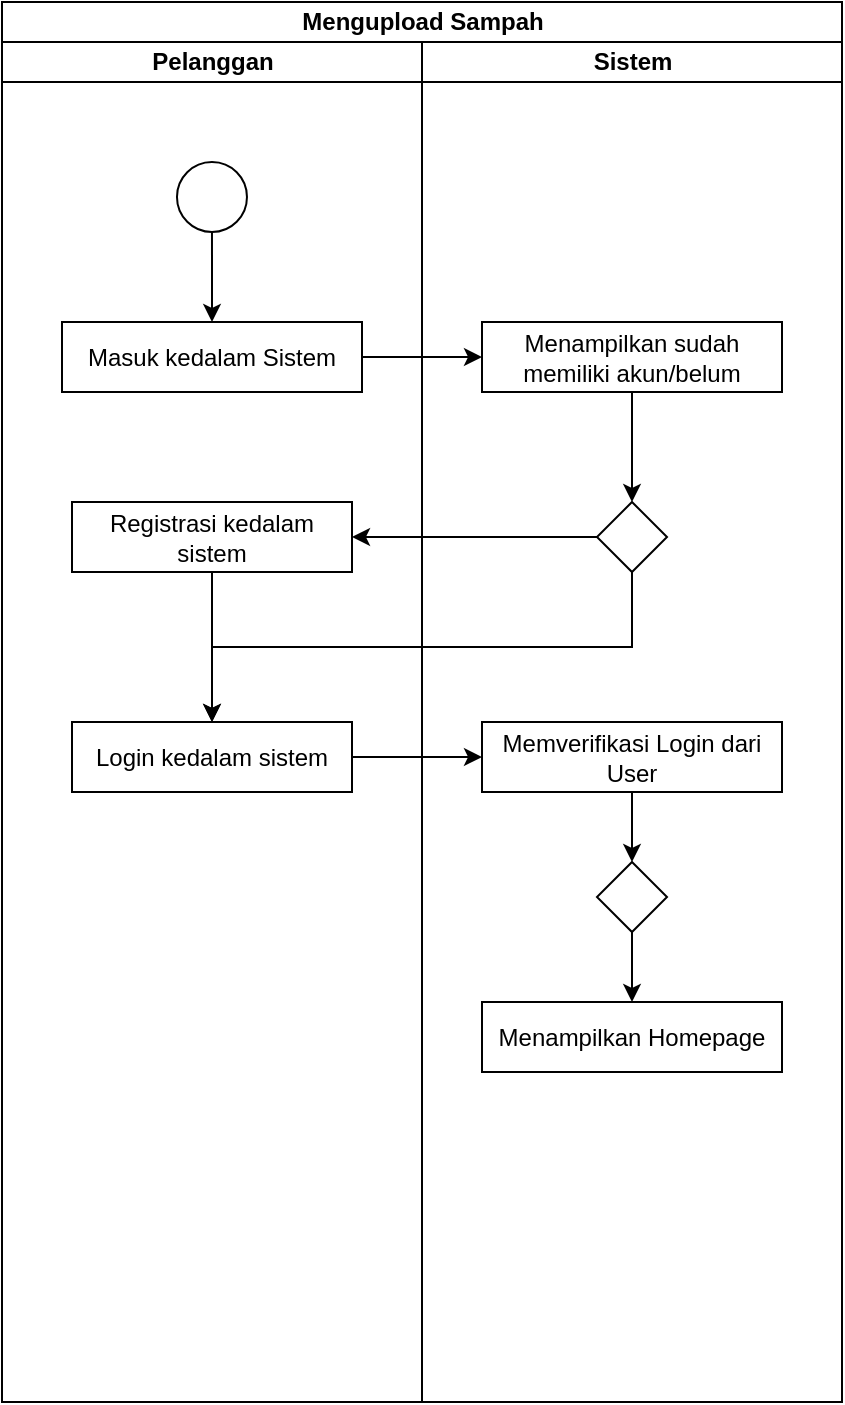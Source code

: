 <mxfile version="26.1.0">
  <diagram name="Page-1" id="mbjbCVjUmtGmrmKF8iUb">
    <mxGraphModel dx="1195" dy="685" grid="1" gridSize="10" guides="1" tooltips="1" connect="1" arrows="1" fold="1" page="1" pageScale="1" pageWidth="850" pageHeight="1100" math="0" shadow="0">
      <root>
        <mxCell id="0" />
        <mxCell id="1" parent="0" />
        <mxCell id="8aT4Ja42kQLnV3SQWfkH-2" value="Mengupload Sampah" style="swimlane;childLayout=stackLayout;resizeParent=1;resizeParentMax=0;startSize=20;html=1;" vertex="1" parent="1">
          <mxGeometry x="160.0" width="420" height="700" as="geometry" />
        </mxCell>
        <mxCell id="8aT4Ja42kQLnV3SQWfkH-3" value="Pelanggan" style="swimlane;startSize=20;html=1;" vertex="1" parent="8aT4Ja42kQLnV3SQWfkH-2">
          <mxGeometry y="20" width="210" height="680" as="geometry" />
        </mxCell>
        <mxCell id="8aT4Ja42kQLnV3SQWfkH-4" value="Sistem" style="swimlane;startSize=20;html=1;" vertex="1" parent="8aT4Ja42kQLnV3SQWfkH-2">
          <mxGeometry x="210" y="20" width="210" height="680" as="geometry" />
        </mxCell>
        <mxCell id="8aT4Ja42kQLnV3SQWfkH-6" value="" style="ellipse;whiteSpace=wrap;html=1;aspect=fixed;" vertex="1" parent="8aT4Ja42kQLnV3SQWfkH-4">
          <mxGeometry x="-122.51" y="60" width="35" height="35" as="geometry" />
        </mxCell>
        <mxCell id="8aT4Ja42kQLnV3SQWfkH-18" style="edgeStyle=orthogonalEdgeStyle;rounded=0;orthogonalLoop=1;jettySize=auto;html=1;entryX=0.5;entryY=0;entryDx=0;entryDy=0;" edge="1" parent="8aT4Ja42kQLnV3SQWfkH-4" source="8aT4Ja42kQLnV3SQWfkH-6" target="8aT4Ja42kQLnV3SQWfkH-17">
          <mxGeometry relative="1" as="geometry" />
        </mxCell>
        <mxCell id="8aT4Ja42kQLnV3SQWfkH-17" value="Masuk kedalam Sistem" style="whiteSpace=wrap;html=1;" vertex="1" parent="8aT4Ja42kQLnV3SQWfkH-4">
          <mxGeometry x="-180" y="140" width="150" height="35" as="geometry" />
        </mxCell>
        <mxCell id="8aT4Ja42kQLnV3SQWfkH-20" value="" style="edgeStyle=orthogonalEdgeStyle;rounded=0;orthogonalLoop=1;jettySize=auto;html=1;" edge="1" parent="8aT4Ja42kQLnV3SQWfkH-4" source="8aT4Ja42kQLnV3SQWfkH-17" target="8aT4Ja42kQLnV3SQWfkH-19">
          <mxGeometry relative="1" as="geometry" />
        </mxCell>
        <mxCell id="8aT4Ja42kQLnV3SQWfkH-19" value="Menampilkan sudah memiliki akun/belum" style="whiteSpace=wrap;html=1;" vertex="1" parent="8aT4Ja42kQLnV3SQWfkH-4">
          <mxGeometry x="30" y="140" width="150" height="35" as="geometry" />
        </mxCell>
        <mxCell id="8aT4Ja42kQLnV3SQWfkH-22" style="edgeStyle=orthogonalEdgeStyle;rounded=0;orthogonalLoop=1;jettySize=auto;html=1;entryX=0.5;entryY=0;entryDx=0;entryDy=0;" edge="1" parent="8aT4Ja42kQLnV3SQWfkH-4" source="8aT4Ja42kQLnV3SQWfkH-19" target="8aT4Ja42kQLnV3SQWfkH-21">
          <mxGeometry relative="1" as="geometry" />
        </mxCell>
        <mxCell id="8aT4Ja42kQLnV3SQWfkH-21" value="" style="rhombus;whiteSpace=wrap;html=1;" vertex="1" parent="8aT4Ja42kQLnV3SQWfkH-4">
          <mxGeometry x="87.5" y="230" width="35" height="35" as="geometry" />
        </mxCell>
        <mxCell id="8aT4Ja42kQLnV3SQWfkH-25" style="edgeStyle=orthogonalEdgeStyle;rounded=0;orthogonalLoop=1;jettySize=auto;html=1;entryX=1;entryY=0.5;entryDx=0;entryDy=0;" edge="1" parent="8aT4Ja42kQLnV3SQWfkH-4" source="8aT4Ja42kQLnV3SQWfkH-21" target="8aT4Ja42kQLnV3SQWfkH-24">
          <mxGeometry relative="1" as="geometry" />
        </mxCell>
        <mxCell id="8aT4Ja42kQLnV3SQWfkH-24" value="Registrasi kedalam sistem" style="whiteSpace=wrap;html=1;" vertex="1" parent="8aT4Ja42kQLnV3SQWfkH-4">
          <mxGeometry x="-175" y="230" width="140" height="35" as="geometry" />
        </mxCell>
        <mxCell id="8aT4Ja42kQLnV3SQWfkH-26" style="edgeStyle=orthogonalEdgeStyle;rounded=0;orthogonalLoop=1;jettySize=auto;html=1;entryX=0.5;entryY=0;entryDx=0;entryDy=0;" edge="1" parent="8aT4Ja42kQLnV3SQWfkH-4" source="8aT4Ja42kQLnV3SQWfkH-24" target="8aT4Ja42kQLnV3SQWfkH-7">
          <mxGeometry relative="1" as="geometry" />
        </mxCell>
        <mxCell id="8aT4Ja42kQLnV3SQWfkH-23" style="edgeStyle=orthogonalEdgeStyle;rounded=0;orthogonalLoop=1;jettySize=auto;html=1;exitX=0.5;exitY=1;exitDx=0;exitDy=0;entryX=0.5;entryY=0;entryDx=0;entryDy=0;" edge="1" parent="8aT4Ja42kQLnV3SQWfkH-4" source="8aT4Ja42kQLnV3SQWfkH-21" target="8aT4Ja42kQLnV3SQWfkH-7">
          <mxGeometry relative="1" as="geometry" />
        </mxCell>
        <mxCell id="8aT4Ja42kQLnV3SQWfkH-7" value="Login kedalam sistem" style="whiteSpace=wrap;html=1;" vertex="1" parent="8aT4Ja42kQLnV3SQWfkH-4">
          <mxGeometry x="-175" y="340" width="140" height="35" as="geometry" />
        </mxCell>
        <mxCell id="8aT4Ja42kQLnV3SQWfkH-10" value="" style="edgeStyle=orthogonalEdgeStyle;rounded=0;orthogonalLoop=1;jettySize=auto;html=1;" edge="1" parent="8aT4Ja42kQLnV3SQWfkH-4" source="8aT4Ja42kQLnV3SQWfkH-7" target="8aT4Ja42kQLnV3SQWfkH-9">
          <mxGeometry relative="1" as="geometry" />
        </mxCell>
        <mxCell id="8aT4Ja42kQLnV3SQWfkH-9" value="Memverifikasi Login dari User" style="whiteSpace=wrap;html=1;" vertex="1" parent="8aT4Ja42kQLnV3SQWfkH-4">
          <mxGeometry x="30" y="340" width="150" height="35" as="geometry" />
        </mxCell>
        <mxCell id="8aT4Ja42kQLnV3SQWfkH-12" value="" style="edgeStyle=orthogonalEdgeStyle;rounded=0;orthogonalLoop=1;jettySize=auto;html=1;" edge="1" parent="8aT4Ja42kQLnV3SQWfkH-4" source="8aT4Ja42kQLnV3SQWfkH-9" target="8aT4Ja42kQLnV3SQWfkH-11">
          <mxGeometry relative="1" as="geometry" />
        </mxCell>
        <mxCell id="8aT4Ja42kQLnV3SQWfkH-11" value="" style="rhombus;whiteSpace=wrap;html=1;" vertex="1" parent="8aT4Ja42kQLnV3SQWfkH-4">
          <mxGeometry x="87.5" y="410" width="35" height="35" as="geometry" />
        </mxCell>
        <mxCell id="8aT4Ja42kQLnV3SQWfkH-16" style="edgeStyle=orthogonalEdgeStyle;rounded=0;orthogonalLoop=1;jettySize=auto;html=1;entryX=0.5;entryY=0;entryDx=0;entryDy=0;" edge="1" parent="8aT4Ja42kQLnV3SQWfkH-4" source="8aT4Ja42kQLnV3SQWfkH-11" target="8aT4Ja42kQLnV3SQWfkH-15">
          <mxGeometry relative="1" as="geometry" />
        </mxCell>
        <mxCell id="8aT4Ja42kQLnV3SQWfkH-15" value="Menampilkan Homepage" style="whiteSpace=wrap;html=1;" vertex="1" parent="8aT4Ja42kQLnV3SQWfkH-4">
          <mxGeometry x="30" y="480" width="150" height="35" as="geometry" />
        </mxCell>
      </root>
    </mxGraphModel>
  </diagram>
</mxfile>
